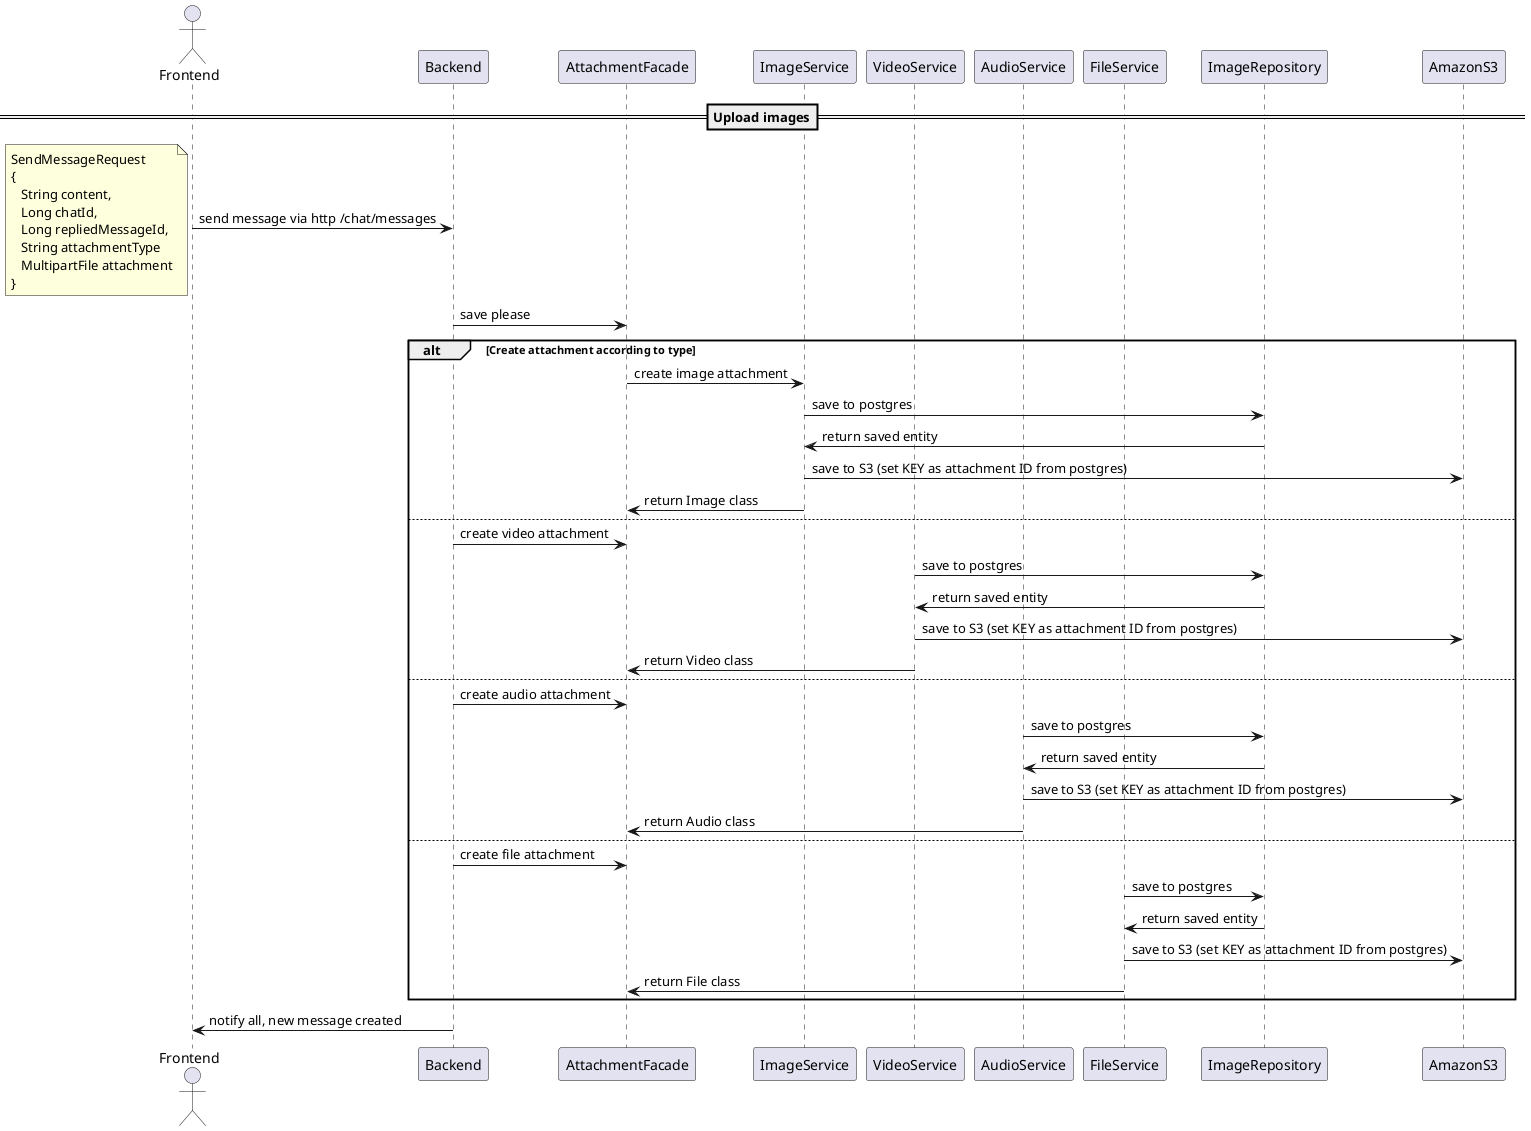 @startuml
actor Frontend
participant Backend
participant AttachmentFacade
participant ImageService
participant VideoService
participant AudioService
participant FileService
participant ImageRepository
participant AmazonS3

==Upload images==
Frontend -> Backend : send message via http /chat/messages

note left
SendMessageRequest
{
   String content,
   Long chatId,
   Long repliedMessageId,
   String attachmentType
   MultipartFile attachment
}
end note

Backend -> AttachmentFacade : save please

alt Create attachment according to type
  AttachmentFacade -> ImageService : create image attachment
  ImageService -> ImageRepository : save to postgres
  ImageRepository -> ImageService : return saved entity
  ImageService -> AmazonS3 : save to S3 (set KEY as attachment ID from postgres)
  ImageService -> AttachmentFacade : return Image class
else
  Backend -> AttachmentFacade : create video attachment
  VideoService -> ImageRepository : save to postgres
  ImageRepository -> VideoService : return saved entity
  VideoService -> AmazonS3 : save to S3 (set KEY as attachment ID from postgres)
  VideoService -> AttachmentFacade : return Video class
else
  Backend -> AttachmentFacade : create audio attachment
  AudioService -> ImageRepository : save to postgres
  ImageRepository -> AudioService : return saved entity
  AudioService -> AmazonS3 : save to S3 (set KEY as attachment ID from postgres)
  AudioService -> AttachmentFacade : return Audio class
else
  Backend -> AttachmentFacade : create file attachment
  FileService -> ImageRepository : save to postgres
  ImageRepository -> FileService : return saved entity
  FileService -> AmazonS3 : save to S3 (set KEY as attachment ID from postgres)
  FileService -> AttachmentFacade : return File class
end
Backend -> Frontend : notify all, new message created

@enduml